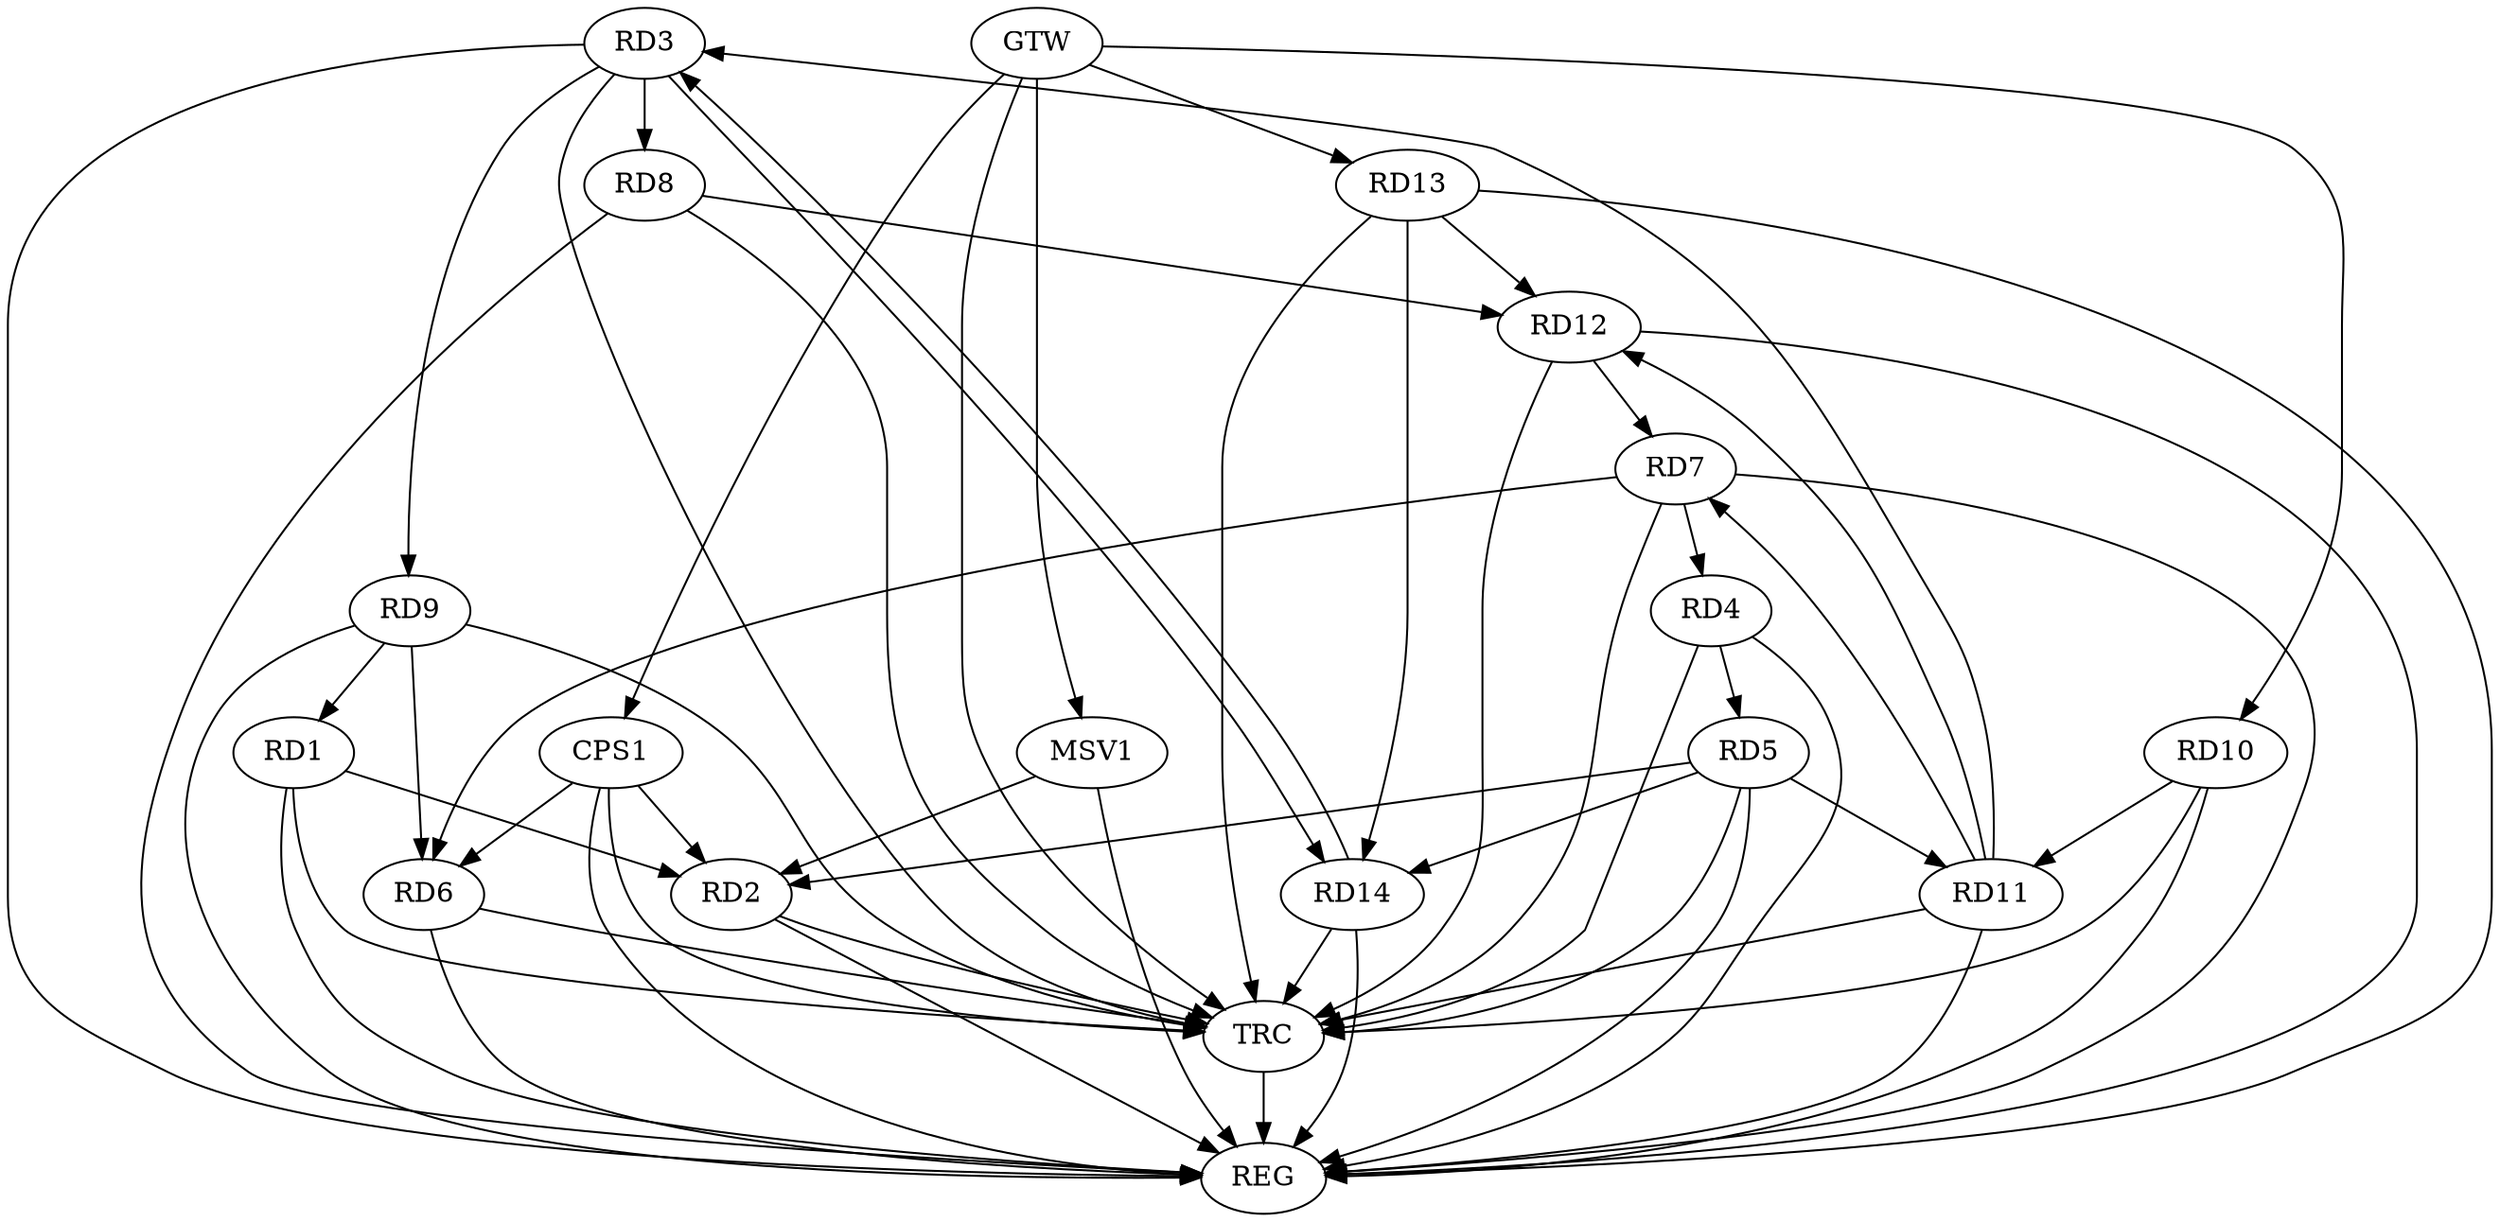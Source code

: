strict digraph G {
  RD1 [ label="RD1" ];
  RD2 [ label="RD2" ];
  RD3 [ label="RD3" ];
  RD4 [ label="RD4" ];
  RD5 [ label="RD5" ];
  RD6 [ label="RD6" ];
  RD7 [ label="RD7" ];
  RD8 [ label="RD8" ];
  RD9 [ label="RD9" ];
  RD10 [ label="RD10" ];
  RD11 [ label="RD11" ];
  RD12 [ label="RD12" ];
  RD13 [ label="RD13" ];
  RD14 [ label="RD14" ];
  CPS1 [ label="CPS1" ];
  GTW [ label="GTW" ];
  REG [ label="REG" ];
  TRC [ label="TRC" ];
  MSV1 [ label="MSV1" ];
  RD1 -> RD2;
  RD9 -> RD1;
  RD5 -> RD2;
  RD3 -> RD8;
  RD3 -> RD9;
  RD11 -> RD3;
  RD3 -> RD14;
  RD14 -> RD3;
  RD4 -> RD5;
  RD7 -> RD4;
  RD5 -> RD11;
  RD5 -> RD14;
  RD7 -> RD6;
  RD9 -> RD6;
  RD11 -> RD7;
  RD12 -> RD7;
  RD8 -> RD12;
  RD10 -> RD11;
  RD11 -> RD12;
  RD13 -> RD12;
  RD13 -> RD14;
  CPS1 -> RD2;
  CPS1 -> RD6;
  GTW -> RD10;
  GTW -> RD13;
  GTW -> CPS1;
  RD1 -> REG;
  RD2 -> REG;
  RD3 -> REG;
  RD4 -> REG;
  RD5 -> REG;
  RD6 -> REG;
  RD7 -> REG;
  RD8 -> REG;
  RD9 -> REG;
  RD10 -> REG;
  RD11 -> REG;
  RD12 -> REG;
  RD13 -> REG;
  RD14 -> REG;
  CPS1 -> REG;
  RD1 -> TRC;
  RD2 -> TRC;
  RD3 -> TRC;
  RD4 -> TRC;
  RD5 -> TRC;
  RD6 -> TRC;
  RD7 -> TRC;
  RD8 -> TRC;
  RD9 -> TRC;
  RD10 -> TRC;
  RD11 -> TRC;
  RD12 -> TRC;
  RD13 -> TRC;
  RD14 -> TRC;
  CPS1 -> TRC;
  GTW -> TRC;
  TRC -> REG;
  MSV1 -> RD2;
  GTW -> MSV1;
  MSV1 -> REG;
}

